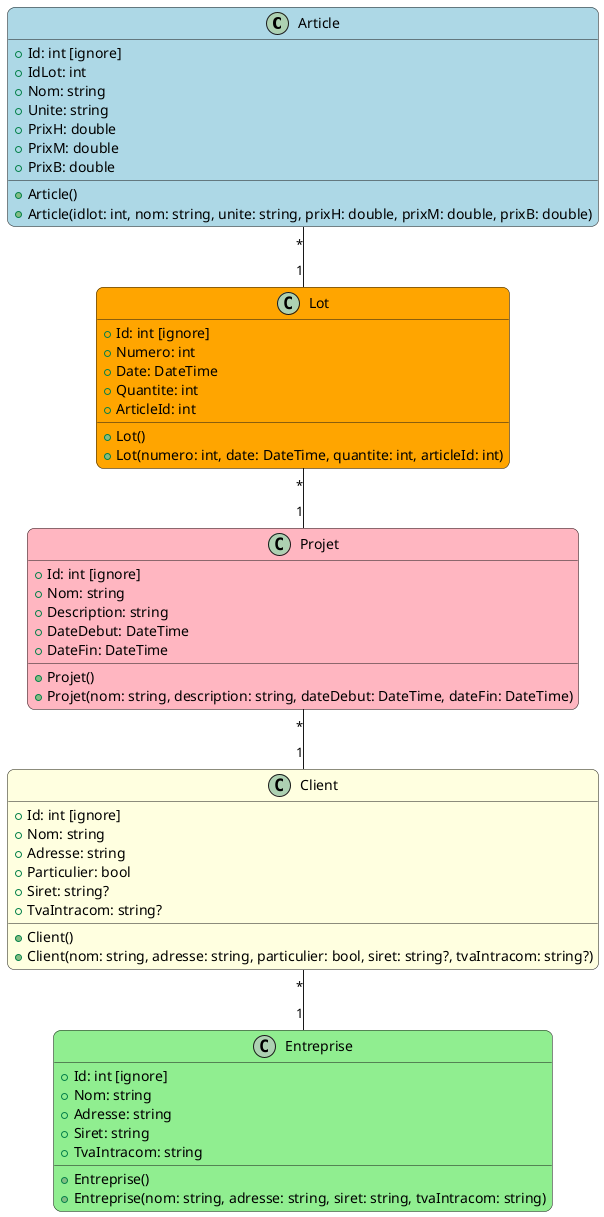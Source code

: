 @startuml BHBq_Diagram

skinparam defaultFontName Arial
skinparam linetype ortho
skinparam linewidth 2
skinparam roundcorner 15

class Article #lightblue {
  + Id: int [ignore]
  + IdLot: int
  + Nom: string
  + Unite: string
  + PrixH: double
  + PrixM: double
  + PrixB: double

  + Article()
  + Article(idlot: int, nom: string, unite: string, prixH: double, prixM: double, prixB: double)
}

class Client #lightyellow {
  + Id: int [ignore]
  + Nom: string
  + Adresse: string
  + Particulier: bool
  + Siret: string?
  + TvaIntracom: string?

  + Client()
  + Client(nom: string, adresse: string, particulier: bool, siret: string?, tvaIntracom: string?)
}

class Entreprise #lightgreen {
  + Id: int [ignore]
  + Nom: string
  + Adresse: string
  + Siret: string
  + TvaIntracom: string

  + Entreprise()
  + Entreprise(nom: string, adresse: string, siret: string, tvaIntracom: string)
}

class Lot #orange {
  + Id: int [ignore]
  + Numero: int
  + Date: DateTime
  + Quantite: int
  + ArticleId: int

  + Lot()
  + Lot(numero: int, date: DateTime, quantite: int, articleId: int)
}

class Projet #lightpink {
  + Id: int [ignore]
  + Nom: string
  + Description: string
  + DateDebut: DateTime
  + DateFin: DateTime

  + Projet()
  + Projet(nom: string, description: string, dateDebut: DateTime, dateFin: DateTime)
}

Article "*" -- "1" Lot
Lot "*" -- "1" Projet
Projet "*" -- "1" Client
Client "*" -- "1" Entreprise

@enduml